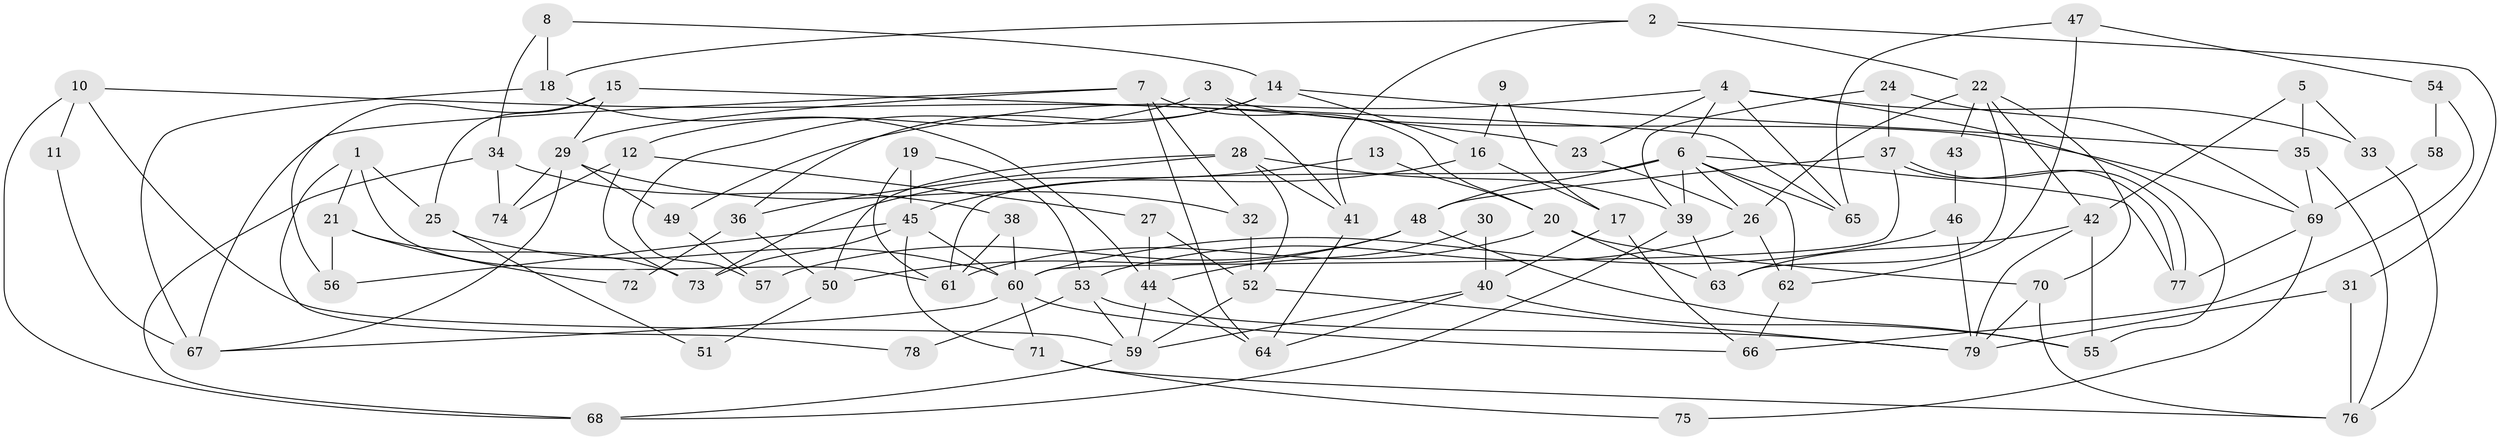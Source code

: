 // coarse degree distribution, {5: 0.15384615384615385, 4: 0.11538461538461539, 7: 0.19230769230769232, 8: 0.11538461538461539, 6: 0.23076923076923078, 11: 0.038461538461538464, 3: 0.11538461538461539, 9: 0.038461538461538464}
// Generated by graph-tools (version 1.1) at 2025/37/03/04/25 23:37:15]
// undirected, 79 vertices, 158 edges
graph export_dot {
  node [color=gray90,style=filled];
  1;
  2;
  3;
  4;
  5;
  6;
  7;
  8;
  9;
  10;
  11;
  12;
  13;
  14;
  15;
  16;
  17;
  18;
  19;
  20;
  21;
  22;
  23;
  24;
  25;
  26;
  27;
  28;
  29;
  30;
  31;
  32;
  33;
  34;
  35;
  36;
  37;
  38;
  39;
  40;
  41;
  42;
  43;
  44;
  45;
  46;
  47;
  48;
  49;
  50;
  51;
  52;
  53;
  54;
  55;
  56;
  57;
  58;
  59;
  60;
  61;
  62;
  63;
  64;
  65;
  66;
  67;
  68;
  69;
  70;
  71;
  72;
  73;
  74;
  75;
  76;
  77;
  78;
  79;
  1 -- 25;
  1 -- 61;
  1 -- 21;
  1 -- 78;
  2 -- 41;
  2 -- 18;
  2 -- 22;
  2 -- 31;
  3 -- 69;
  3 -- 12;
  3 -- 41;
  4 -- 49;
  4 -- 33;
  4 -- 6;
  4 -- 23;
  4 -- 55;
  4 -- 65;
  5 -- 35;
  5 -- 42;
  5 -- 33;
  6 -- 39;
  6 -- 26;
  6 -- 48;
  6 -- 61;
  6 -- 62;
  6 -- 65;
  6 -- 77;
  7 -- 64;
  7 -- 32;
  7 -- 20;
  7 -- 29;
  7 -- 67;
  8 -- 34;
  8 -- 14;
  8 -- 18;
  9 -- 17;
  9 -- 16;
  10 -- 59;
  10 -- 23;
  10 -- 11;
  10 -- 68;
  11 -- 67;
  12 -- 74;
  12 -- 27;
  12 -- 73;
  13 -- 73;
  13 -- 20;
  14 -- 35;
  14 -- 36;
  14 -- 16;
  14 -- 57;
  15 -- 65;
  15 -- 56;
  15 -- 25;
  15 -- 29;
  16 -- 45;
  16 -- 17;
  17 -- 40;
  17 -- 66;
  18 -- 67;
  18 -- 44;
  19 -- 61;
  19 -- 45;
  19 -- 53;
  20 -- 63;
  20 -- 61;
  20 -- 70;
  21 -- 73;
  21 -- 56;
  21 -- 72;
  22 -- 70;
  22 -- 26;
  22 -- 42;
  22 -- 43;
  22 -- 63;
  23 -- 26;
  24 -- 39;
  24 -- 37;
  24 -- 69;
  25 -- 60;
  25 -- 51;
  26 -- 53;
  26 -- 62;
  27 -- 44;
  27 -- 52;
  28 -- 52;
  28 -- 39;
  28 -- 36;
  28 -- 41;
  28 -- 50;
  29 -- 32;
  29 -- 49;
  29 -- 67;
  29 -- 74;
  30 -- 40;
  30 -- 44;
  31 -- 79;
  31 -- 76;
  32 -- 52;
  33 -- 76;
  34 -- 68;
  34 -- 38;
  34 -- 74;
  35 -- 69;
  35 -- 76;
  36 -- 50;
  36 -- 72;
  37 -- 60;
  37 -- 77;
  37 -- 77;
  37 -- 48;
  38 -- 60;
  38 -- 61;
  39 -- 63;
  39 -- 68;
  40 -- 55;
  40 -- 64;
  40 -- 59;
  41 -- 64;
  42 -- 55;
  42 -- 63;
  42 -- 79;
  43 -- 46;
  44 -- 59;
  44 -- 64;
  45 -- 60;
  45 -- 71;
  45 -- 56;
  45 -- 73;
  46 -- 79;
  46 -- 60;
  47 -- 62;
  47 -- 65;
  47 -- 54;
  48 -- 50;
  48 -- 55;
  48 -- 57;
  49 -- 57;
  50 -- 51;
  52 -- 79;
  52 -- 59;
  53 -- 59;
  53 -- 78;
  53 -- 79;
  54 -- 66;
  54 -- 58;
  58 -- 69;
  59 -- 68;
  60 -- 67;
  60 -- 66;
  60 -- 71;
  62 -- 66;
  69 -- 77;
  69 -- 75;
  70 -- 79;
  70 -- 76;
  71 -- 76;
  71 -- 75;
}

